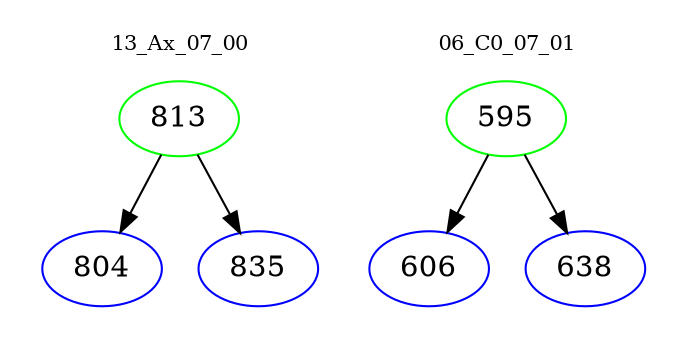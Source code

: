 digraph{
subgraph cluster_0 {
color = white
label = "13_Ax_07_00";
fontsize=10;
T0_813 [label="813", color="green"]
T0_813 -> T0_804 [color="black"]
T0_804 [label="804", color="blue"]
T0_813 -> T0_835 [color="black"]
T0_835 [label="835", color="blue"]
}
subgraph cluster_1 {
color = white
label = "06_C0_07_01";
fontsize=10;
T1_595 [label="595", color="green"]
T1_595 -> T1_606 [color="black"]
T1_606 [label="606", color="blue"]
T1_595 -> T1_638 [color="black"]
T1_638 [label="638", color="blue"]
}
}
